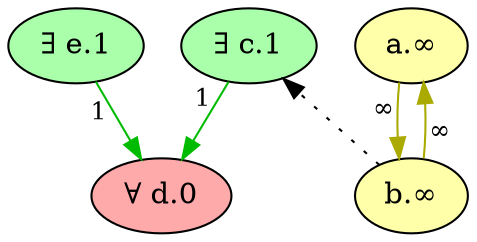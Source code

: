 digraph {
    // Node defaults can be set here if needed
    "d" [style="filled" fillcolor="#FFAAAA" label="∀ d.0" fontsize=14]
    "e" [style="filled" fillcolor="#AAFFAA" label="∃ e.1" fontsize=14]
    "c" [style="filled" fillcolor="#AAFFAA" label="∃ c.1" fontsize=14]
    "a" [style="filled" fillcolor="#FFFFAA" label="a.∞" fontsize=14]
    "b" [style="filled" fillcolor="#FFFFAA" label="b.∞" fontsize=14]
    edge[labeldistance=1.5 fontsize=12]
    "a" -> "b" [color="#AAAA00" style="solid" dir="forward" taillabel="∞" ]
    "b" -> "a" [color="#AAAA00" style="solid" dir="forward" taillabel="∞" ]
    "b" -> "c" [color="black" style="dotted" dir="forward" taillabel="" constraint=false]
    "c" -> "d" [color="#00BB00" style="solid" dir="forward" taillabel="1" ]
    "e" -> "d" [color="#00BB00" style="solid" dir="forward" taillabel="1" ]
    {rank = max d}
    {rank = min e c}
}